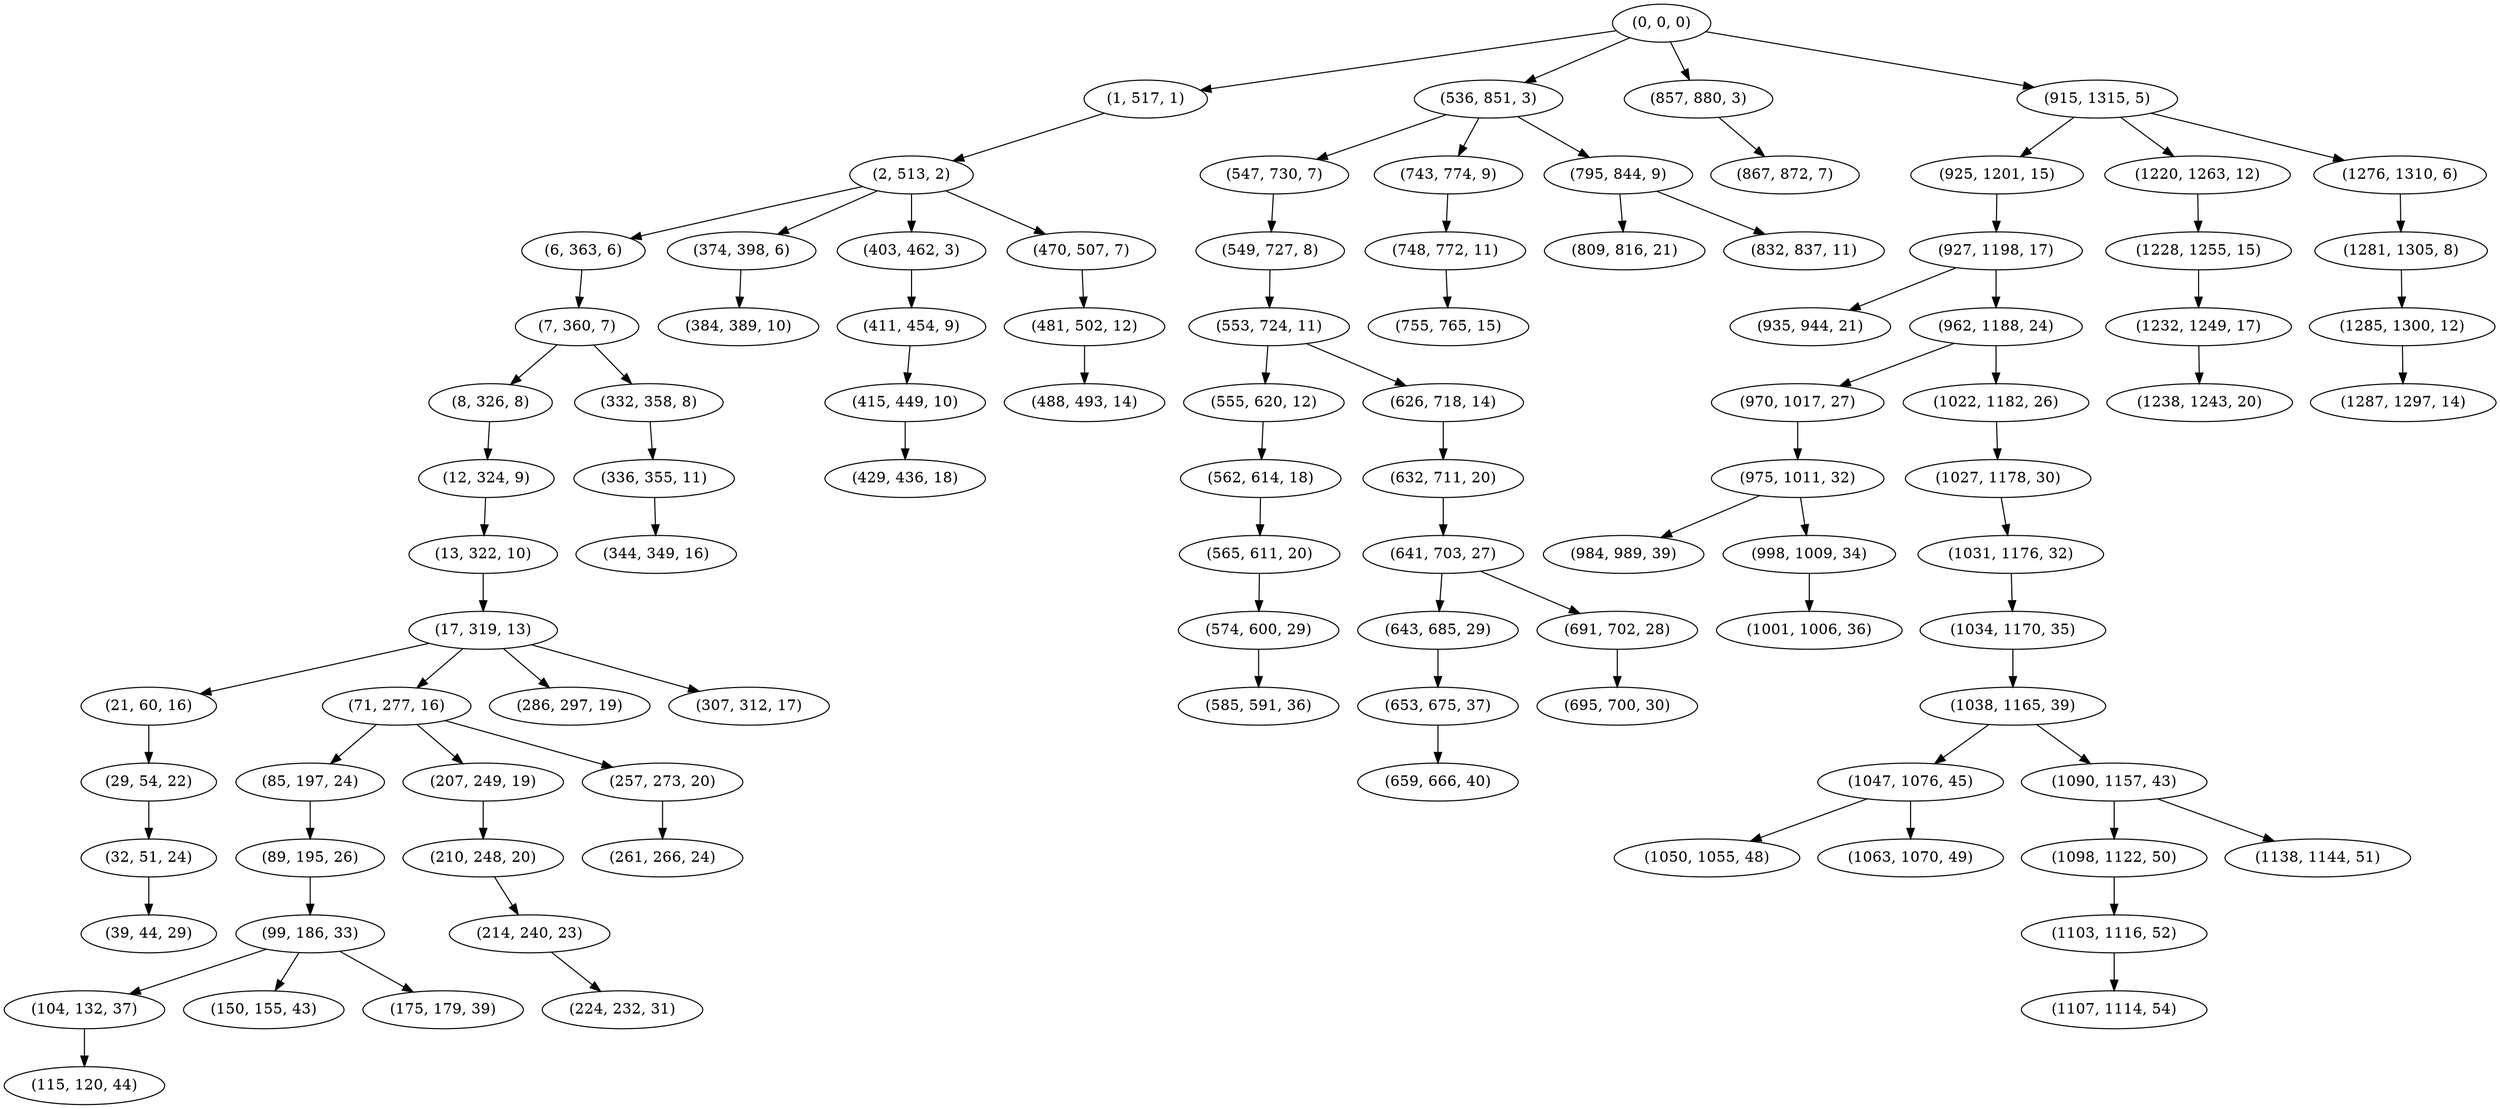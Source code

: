 digraph tree {
    "(0, 0, 0)";
    "(1, 517, 1)";
    "(2, 513, 2)";
    "(6, 363, 6)";
    "(7, 360, 7)";
    "(8, 326, 8)";
    "(12, 324, 9)";
    "(13, 322, 10)";
    "(17, 319, 13)";
    "(21, 60, 16)";
    "(29, 54, 22)";
    "(32, 51, 24)";
    "(39, 44, 29)";
    "(71, 277, 16)";
    "(85, 197, 24)";
    "(89, 195, 26)";
    "(99, 186, 33)";
    "(104, 132, 37)";
    "(115, 120, 44)";
    "(150, 155, 43)";
    "(175, 179, 39)";
    "(207, 249, 19)";
    "(210, 248, 20)";
    "(214, 240, 23)";
    "(224, 232, 31)";
    "(257, 273, 20)";
    "(261, 266, 24)";
    "(286, 297, 19)";
    "(307, 312, 17)";
    "(332, 358, 8)";
    "(336, 355, 11)";
    "(344, 349, 16)";
    "(374, 398, 6)";
    "(384, 389, 10)";
    "(403, 462, 3)";
    "(411, 454, 9)";
    "(415, 449, 10)";
    "(429, 436, 18)";
    "(470, 507, 7)";
    "(481, 502, 12)";
    "(488, 493, 14)";
    "(536, 851, 3)";
    "(547, 730, 7)";
    "(549, 727, 8)";
    "(553, 724, 11)";
    "(555, 620, 12)";
    "(562, 614, 18)";
    "(565, 611, 20)";
    "(574, 600, 29)";
    "(585, 591, 36)";
    "(626, 718, 14)";
    "(632, 711, 20)";
    "(641, 703, 27)";
    "(643, 685, 29)";
    "(653, 675, 37)";
    "(659, 666, 40)";
    "(691, 702, 28)";
    "(695, 700, 30)";
    "(743, 774, 9)";
    "(748, 772, 11)";
    "(755, 765, 15)";
    "(795, 844, 9)";
    "(809, 816, 21)";
    "(832, 837, 11)";
    "(857, 880, 3)";
    "(867, 872, 7)";
    "(915, 1315, 5)";
    "(925, 1201, 15)";
    "(927, 1198, 17)";
    "(935, 944, 21)";
    "(962, 1188, 24)";
    "(970, 1017, 27)";
    "(975, 1011, 32)";
    "(984, 989, 39)";
    "(998, 1009, 34)";
    "(1001, 1006, 36)";
    "(1022, 1182, 26)";
    "(1027, 1178, 30)";
    "(1031, 1176, 32)";
    "(1034, 1170, 35)";
    "(1038, 1165, 39)";
    "(1047, 1076, 45)";
    "(1050, 1055, 48)";
    "(1063, 1070, 49)";
    "(1090, 1157, 43)";
    "(1098, 1122, 50)";
    "(1103, 1116, 52)";
    "(1107, 1114, 54)";
    "(1138, 1144, 51)";
    "(1220, 1263, 12)";
    "(1228, 1255, 15)";
    "(1232, 1249, 17)";
    "(1238, 1243, 20)";
    "(1276, 1310, 6)";
    "(1281, 1305, 8)";
    "(1285, 1300, 12)";
    "(1287, 1297, 14)";
    "(0, 0, 0)" -> "(1, 517, 1)";
    "(0, 0, 0)" -> "(536, 851, 3)";
    "(0, 0, 0)" -> "(857, 880, 3)";
    "(0, 0, 0)" -> "(915, 1315, 5)";
    "(1, 517, 1)" -> "(2, 513, 2)";
    "(2, 513, 2)" -> "(6, 363, 6)";
    "(2, 513, 2)" -> "(374, 398, 6)";
    "(2, 513, 2)" -> "(403, 462, 3)";
    "(2, 513, 2)" -> "(470, 507, 7)";
    "(6, 363, 6)" -> "(7, 360, 7)";
    "(7, 360, 7)" -> "(8, 326, 8)";
    "(7, 360, 7)" -> "(332, 358, 8)";
    "(8, 326, 8)" -> "(12, 324, 9)";
    "(12, 324, 9)" -> "(13, 322, 10)";
    "(13, 322, 10)" -> "(17, 319, 13)";
    "(17, 319, 13)" -> "(21, 60, 16)";
    "(17, 319, 13)" -> "(71, 277, 16)";
    "(17, 319, 13)" -> "(286, 297, 19)";
    "(17, 319, 13)" -> "(307, 312, 17)";
    "(21, 60, 16)" -> "(29, 54, 22)";
    "(29, 54, 22)" -> "(32, 51, 24)";
    "(32, 51, 24)" -> "(39, 44, 29)";
    "(71, 277, 16)" -> "(85, 197, 24)";
    "(71, 277, 16)" -> "(207, 249, 19)";
    "(71, 277, 16)" -> "(257, 273, 20)";
    "(85, 197, 24)" -> "(89, 195, 26)";
    "(89, 195, 26)" -> "(99, 186, 33)";
    "(99, 186, 33)" -> "(104, 132, 37)";
    "(99, 186, 33)" -> "(150, 155, 43)";
    "(99, 186, 33)" -> "(175, 179, 39)";
    "(104, 132, 37)" -> "(115, 120, 44)";
    "(207, 249, 19)" -> "(210, 248, 20)";
    "(210, 248, 20)" -> "(214, 240, 23)";
    "(214, 240, 23)" -> "(224, 232, 31)";
    "(257, 273, 20)" -> "(261, 266, 24)";
    "(332, 358, 8)" -> "(336, 355, 11)";
    "(336, 355, 11)" -> "(344, 349, 16)";
    "(374, 398, 6)" -> "(384, 389, 10)";
    "(403, 462, 3)" -> "(411, 454, 9)";
    "(411, 454, 9)" -> "(415, 449, 10)";
    "(415, 449, 10)" -> "(429, 436, 18)";
    "(470, 507, 7)" -> "(481, 502, 12)";
    "(481, 502, 12)" -> "(488, 493, 14)";
    "(536, 851, 3)" -> "(547, 730, 7)";
    "(536, 851, 3)" -> "(743, 774, 9)";
    "(536, 851, 3)" -> "(795, 844, 9)";
    "(547, 730, 7)" -> "(549, 727, 8)";
    "(549, 727, 8)" -> "(553, 724, 11)";
    "(553, 724, 11)" -> "(555, 620, 12)";
    "(553, 724, 11)" -> "(626, 718, 14)";
    "(555, 620, 12)" -> "(562, 614, 18)";
    "(562, 614, 18)" -> "(565, 611, 20)";
    "(565, 611, 20)" -> "(574, 600, 29)";
    "(574, 600, 29)" -> "(585, 591, 36)";
    "(626, 718, 14)" -> "(632, 711, 20)";
    "(632, 711, 20)" -> "(641, 703, 27)";
    "(641, 703, 27)" -> "(643, 685, 29)";
    "(641, 703, 27)" -> "(691, 702, 28)";
    "(643, 685, 29)" -> "(653, 675, 37)";
    "(653, 675, 37)" -> "(659, 666, 40)";
    "(691, 702, 28)" -> "(695, 700, 30)";
    "(743, 774, 9)" -> "(748, 772, 11)";
    "(748, 772, 11)" -> "(755, 765, 15)";
    "(795, 844, 9)" -> "(809, 816, 21)";
    "(795, 844, 9)" -> "(832, 837, 11)";
    "(857, 880, 3)" -> "(867, 872, 7)";
    "(915, 1315, 5)" -> "(925, 1201, 15)";
    "(915, 1315, 5)" -> "(1220, 1263, 12)";
    "(915, 1315, 5)" -> "(1276, 1310, 6)";
    "(925, 1201, 15)" -> "(927, 1198, 17)";
    "(927, 1198, 17)" -> "(935, 944, 21)";
    "(927, 1198, 17)" -> "(962, 1188, 24)";
    "(962, 1188, 24)" -> "(970, 1017, 27)";
    "(962, 1188, 24)" -> "(1022, 1182, 26)";
    "(970, 1017, 27)" -> "(975, 1011, 32)";
    "(975, 1011, 32)" -> "(984, 989, 39)";
    "(975, 1011, 32)" -> "(998, 1009, 34)";
    "(998, 1009, 34)" -> "(1001, 1006, 36)";
    "(1022, 1182, 26)" -> "(1027, 1178, 30)";
    "(1027, 1178, 30)" -> "(1031, 1176, 32)";
    "(1031, 1176, 32)" -> "(1034, 1170, 35)";
    "(1034, 1170, 35)" -> "(1038, 1165, 39)";
    "(1038, 1165, 39)" -> "(1047, 1076, 45)";
    "(1038, 1165, 39)" -> "(1090, 1157, 43)";
    "(1047, 1076, 45)" -> "(1050, 1055, 48)";
    "(1047, 1076, 45)" -> "(1063, 1070, 49)";
    "(1090, 1157, 43)" -> "(1098, 1122, 50)";
    "(1090, 1157, 43)" -> "(1138, 1144, 51)";
    "(1098, 1122, 50)" -> "(1103, 1116, 52)";
    "(1103, 1116, 52)" -> "(1107, 1114, 54)";
    "(1220, 1263, 12)" -> "(1228, 1255, 15)";
    "(1228, 1255, 15)" -> "(1232, 1249, 17)";
    "(1232, 1249, 17)" -> "(1238, 1243, 20)";
    "(1276, 1310, 6)" -> "(1281, 1305, 8)";
    "(1281, 1305, 8)" -> "(1285, 1300, 12)";
    "(1285, 1300, 12)" -> "(1287, 1297, 14)";
}
